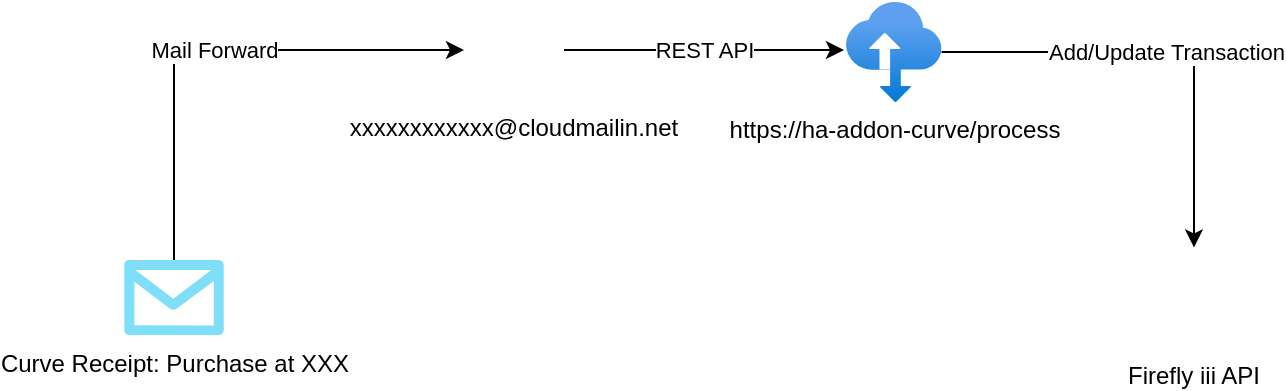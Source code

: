 <mxfile version="22.1.17" type="device">
  <diagram name="Page-1" id="7S2prEObtN6Yz88rq1rI">
    <mxGraphModel dx="1364" dy="774" grid="1" gridSize="10" guides="1" tooltips="1" connect="1" arrows="1" fold="1" page="1" pageScale="1" pageWidth="827" pageHeight="1169" math="0" shadow="0">
      <root>
        <mxCell id="0" />
        <mxCell id="1" parent="0" />
        <mxCell id="fK7uMPm68xQ4EmbN2764-3" value="Mail Forward&lt;br&gt;" style="edgeStyle=orthogonalEdgeStyle;rounded=0;orthogonalLoop=1;jettySize=auto;html=1;exitX=0.5;exitY=0;exitDx=0;exitDy=0;exitPerimeter=0;entryX=0;entryY=0.5;entryDx=0;entryDy=0;" edge="1" parent="1" source="fK7uMPm68xQ4EmbN2764-1" target="fK7uMPm68xQ4EmbN2764-2">
          <mxGeometry relative="1" as="geometry" />
        </mxCell>
        <mxCell id="fK7uMPm68xQ4EmbN2764-1" value="Curve Receipt: Purchase at XXX" style="verticalLabelPosition=bottom;html=1;verticalAlign=top;align=center;strokeColor=none;fillColor=#00BEF2;shape=mxgraph.azure.message;pointerEvents=1;" vertex="1" parent="1">
          <mxGeometry x="130" y="200" width="50" height="37.5" as="geometry" />
        </mxCell>
        <mxCell id="fK7uMPm68xQ4EmbN2764-2" value="xxxxxxxxxxxx@cloudmailin.net" style="shape=image;verticalLabelPosition=bottom;labelBackgroundColor=default;verticalAlign=top;aspect=fixed;imageAspect=0;image=https://images.g2crowd.com/uploads/product/hd_favicon/e29498ff150afa15a1920dce9370d892/cloudmailin.svg;" vertex="1" parent="1">
          <mxGeometry x="300" y="70" width="50" height="50" as="geometry" />
        </mxCell>
        <mxCell id="fK7uMPm68xQ4EmbN2764-4" value="Firefly iii API" style="shape=image;verticalLabelPosition=bottom;labelBackgroundColor=default;verticalAlign=top;aspect=fixed;imageAspect=0;image=https://www.svgviewer.dev/static-svgs/34470/firefly-iii.svg;" vertex="1" parent="1">
          <mxGeometry x="640" y="193.75" width="50" height="50" as="geometry" />
        </mxCell>
        <mxCell id="fK7uMPm68xQ4EmbN2764-7" value="Add/Update Transaction&lt;br&gt;" style="edgeStyle=orthogonalEdgeStyle;rounded=0;orthogonalLoop=1;jettySize=auto;html=1;entryX=0.5;entryY=0;entryDx=0;entryDy=0;" edge="1" parent="1" source="fK7uMPm68xQ4EmbN2764-5" target="fK7uMPm68xQ4EmbN2764-4">
          <mxGeometry relative="1" as="geometry" />
        </mxCell>
        <mxCell id="fK7uMPm68xQ4EmbN2764-5" value="https://ha-addon-curve/process" style="image;aspect=fixed;html=1;points=[];align=center;fontSize=12;image=img/lib/azure2/storage/Import_Export_Jobs.svg;" vertex="1" parent="1">
          <mxGeometry x="491" y="71" width="47.76" height="50" as="geometry" />
        </mxCell>
        <mxCell id="fK7uMPm68xQ4EmbN2764-6" value="REST API" style="edgeStyle=orthogonalEdgeStyle;rounded=0;orthogonalLoop=1;jettySize=auto;html=1;entryX=-0.021;entryY=0.48;entryDx=0;entryDy=0;entryPerimeter=0;" edge="1" parent="1" source="fK7uMPm68xQ4EmbN2764-2" target="fK7uMPm68xQ4EmbN2764-5">
          <mxGeometry relative="1" as="geometry" />
        </mxCell>
      </root>
    </mxGraphModel>
  </diagram>
</mxfile>
